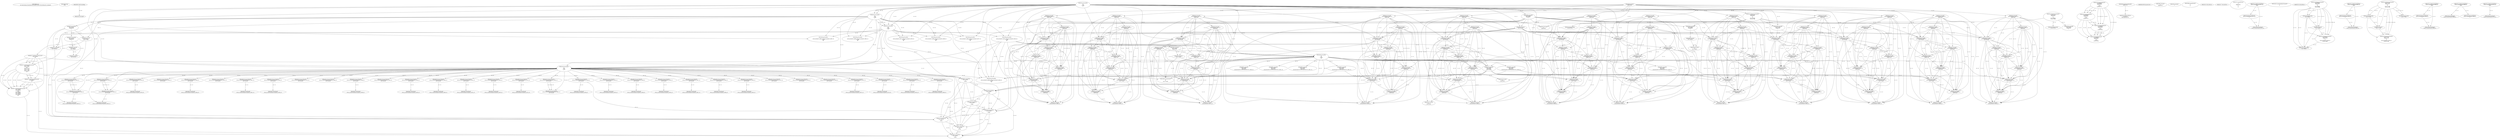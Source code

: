 // Global SCDG with merge call
digraph {
	0 [label="268454688.main
be7ce0b23d6ee4326e909ef32d0ceda66f762a8c37fd239268e45d11e36ee620"]
	1 [label="268454699.Sleep
1000"]
	2 [label="268450908.GetProcessHeap
"]
	3 [label="268465424.VirtualAlloc
0
128
12288
4"]
	4 [label="268465190.RegOpenKeyExW
2147483650
268501000
0
131097
2147417172"]
	5 [label="268465489.wsprintfW
3221762048
268500964
0"]
	3 -> 5 [label="(0-->1)"]
	6 [label="268466183.VirtualAlloc
0
1024
12288
4"]
	3 -> 6 [label="(3-->3)"]
	3 -> 6 [label="(4-->4)"]
	7 [label="268466202.VirtualAlloc
0
3596
12288
4"]
	3 -> 7 [label="(3-->3)"]
	6 -> 7 [label="(3-->3)"]
	3 -> 7 [label="(4-->4)"]
	6 -> 7 [label="(4-->4)"]
	8 [label="268466212.GetWindowsDirectoryW
3221770240
256"]
	7 -> 8 [label="(0-->1)"]
	9 [label="268466270.GetVolumeInformationW
3221770240
3221770752
256
3221771776
3221771784
3221771780
3221771264
256"]
	7 -> 9 [label="(0-->1)"]
	8 -> 9 [label="(1-->1)"]
	8 -> 9 [label="(2-->3)"]
	8 -> 9 [label="(2-->8)"]
	10 [label="268465190.RegOpenKeyExW
2147483650
268501632
0
131097
2147417172"]
	4 -> 10 [label="(1-->1)"]
	4 -> 10 [label="(4-->4)"]
	4 -> 10 [label="(5-->5)"]
	11 [label="268466376.wsprintfW
3221766144
268501204
0"]
	6 -> 11 [label="(0-->1)"]
	12 [label="268466397.lstrcatW
3221766144
3221771788"]
	6 -> 12 [label="(0-->1)"]
	11 -> 12 [label="(1-->1)"]
	13 [label="268466409.GetModuleHandleW
268501752"]
	14 [label="268466416.GetProcAddress
270536744
RtlComputeCrc32"]
	13 -> 14 [label="(0-->1)"]
	15 [label="268466432.lstrlenW
3221766144"]
	6 -> 15 [label="(0-->1)"]
	11 -> 15 [label="(1-->1)"]
	12 -> 15 [label="(1-->1)"]
	16 [label="268466449.RtlComputeCrc32
"]
	17 [label="268466481.VirtualFree
3221770240
0
32768"]
	7 -> 17 [label="(0-->1)"]
	8 -> 17 [label="(1-->1)"]
	9 -> 17 [label="(1-->1)"]
	18 [label="268464882.lstrlenW
3221762048"]
	3 -> 18 [label="(0-->1)"]
	5 -> 18 [label="(1-->1)"]
	19 [label="268464893.lstrlenW
268497860"]
	20 [label="268453932.VirtualAlloc
0
retval_lstrlenW_32824_32_retval_lstrlenW_32816_32
12288
64"]
	3 -> 20 [label="(3-->3)"]
	6 -> 20 [label="(3-->3)"]
	7 -> 20 [label="(3-->3)"]
	21 [label="268453967.lstrcpyW
0
268497976"]
	22 [label="268453974.lstrlenW
0"]
	23 [label="268464425.lstrcatW
retval_lstrlenW_32850_32
268497860"]
	19 -> 23 [label="(1-->2)"]
	24 [label="268464433.lstrcatW
retval_lstrlenW_32850_32
268500944"]
	23 -> 24 [label="(1-->1)"]
	25 [label="268464439.lstrcatW
retval_lstrlenW_32850_32
3221762048"]
	23 -> 25 [label="(1-->1)"]
	24 -> 25 [label="(1-->1)"]
	3 -> 25 [label="(0-->2)"]
	5 -> 25 [label="(1-->2)"]
	18 -> 25 [label="(1-->2)"]
	26 [label="268464447.lstrcatW
retval_lstrlenW_32850_32
268500948"]
	23 -> 26 [label="(1-->1)"]
	24 -> 26 [label="(1-->1)"]
	25 -> 26 [label="(1-->1)"]
	27 [label="268464636.VirtualAlloc
0
66
12288
64"]
	3 -> 27 [label="(3-->3)"]
	6 -> 27 [label="(3-->3)"]
	7 -> 27 [label="(3-->3)"]
	20 -> 27 [label="(3-->3)"]
	20 -> 27 [label="(4-->4)"]
	28 [label="268464662.wsprintfW
3221778432
268500952
unconstrained_ret_RtlComputeCrc32_32801_32"]
	27 -> 28 [label="(0-->1)"]
	29 [label="268464692.lstrcatW
retval_lstrlenW_32850_32
268497764"]
	23 -> 29 [label="(1-->1)"]
	24 -> 29 [label="(1-->1)"]
	25 -> 29 [label="(1-->1)"]
	26 -> 29 [label="(1-->1)"]
	30 [label="268464700.lstrcatW
retval_lstrlenW_32850_32
268500944"]
	23 -> 30 [label="(1-->1)"]
	24 -> 30 [label="(1-->1)"]
	25 -> 30 [label="(1-->1)"]
	26 -> 30 [label="(1-->1)"]
	29 -> 30 [label="(1-->1)"]
	24 -> 30 [label="(2-->2)"]
	31 [label="268464706.lstrcatW
retval_lstrlenW_32850_32
3221778432"]
	23 -> 31 [label="(1-->1)"]
	24 -> 31 [label="(1-->1)"]
	25 -> 31 [label="(1-->1)"]
	26 -> 31 [label="(1-->1)"]
	29 -> 31 [label="(1-->1)"]
	30 -> 31 [label="(1-->1)"]
	27 -> 31 [label="(0-->2)"]
	28 -> 31 [label="(1-->2)"]
	32 [label="268464714.lstrcatW
retval_lstrlenW_32850_32
268500948"]
	23 -> 32 [label="(1-->1)"]
	24 -> 32 [label="(1-->1)"]
	25 -> 32 [label="(1-->1)"]
	26 -> 32 [label="(1-->1)"]
	29 -> 32 [label="(1-->1)"]
	30 -> 32 [label="(1-->1)"]
	31 -> 32 [label="(1-->1)"]
	26 -> 32 [label="(2-->2)"]
	33 [label="268464726.VirtualFree
3221778432
0
32768"]
	27 -> 33 [label="(0-->1)"]
	28 -> 33 [label="(1-->1)"]
	31 -> 33 [label="(2-->1)"]
	17 -> 33 [label="(3-->3)"]
	34 [label="268464767.lstrlenW
retval_lstrlenW_32850_32"]
	23 -> 34 [label="(1-->1)"]
	24 -> 34 [label="(1-->1)"]
	25 -> 34 [label="(1-->1)"]
	26 -> 34 [label="(1-->1)"]
	29 -> 34 [label="(1-->1)"]
	30 -> 34 [label="(1-->1)"]
	31 -> 34 [label="(1-->1)"]
	32 -> 34 [label="(1-->1)"]
	35 [label="268453998.CreateMutexW
0
0
0"]
	36 [label="268454010.GetLastError
"]
	37 [label="268454017.GetLastError
"]
	38 [label="268454043.VirtualFree
3221774336
0
32768"]
	20 -> 38 [label="(0-->1)"]
	17 -> 38 [label="(3-->3)"]
	33 -> 38 [label="(3-->3)"]
	39 [label="268467629.VirtualFree
3221762048
0
32768"]
	3 -> 39 [label="(0-->1)"]
	5 -> 39 [label="(1-->1)"]
	18 -> 39 [label="(1-->1)"]
	25 -> 39 [label="(2-->1)"]
	17 -> 39 [label="(3-->3)"]
	33 -> 39 [label="(3-->3)"]
	38 -> 39 [label="(3-->3)"]
	40 [label="268467737.VirtualFree
3221766144
0
32768"]
	6 -> 40 [label="(0-->1)"]
	11 -> 40 [label="(1-->1)"]
	12 -> 40 [label="(1-->1)"]
	15 -> 40 [label="(1-->1)"]
	17 -> 40 [label="(3-->3)"]
	33 -> 40 [label="(3-->3)"]
	38 -> 40 [label="(3-->3)"]
	39 -> 40 [label="(3-->3)"]
	41 [label="268454737.CreateThread
0
0
268447024
0
0
0"]
	42 [label="268454761.WaitForSingleObject
retval_CreateThread_33373_32
5000"]
	43 [label="268454780.TerminateThread
retval_CreateThread_33373_32
0"]
	42 -> 43 [label="(1-->1)"]
	44 [label="268454790.CloseHandle
retval_CreateThread_33373_32"]
	42 -> 44 [label="(1-->1)"]
	43 -> 44 [label="(1-->1)"]
	45 [label="268454450.CreateToolhelp32Snapshot
2
0"]
	46 [label="268454476.VirtualAlloc
0
556
12288
4"]
	3 -> 46 [label="(3-->3)"]
	6 -> 46 [label="(3-->3)"]
	7 -> 46 [label="(3-->3)"]
	20 -> 46 [label="(3-->3)"]
	27 -> 46 [label="(3-->3)"]
	3 -> 46 [label="(4-->4)"]
	6 -> 46 [label="(4-->4)"]
	7 -> 46 [label="(4-->4)"]
	47 [label="268454533.lstrcmpiW
"]
	2 -> 47 [label="(0-->0)"]
	48 [label="268454602.Process32NextW
retval_CreateToolhelp32Snapshot_33508_32
3221782528"]
	46 -> 48 [label="(0-->2)"]
	49 [label="268454627.VirtualFree
3221782528
0
32768"]
	46 -> 49 [label="(0-->1)"]
	48 -> 49 [label="(2-->1)"]
	17 -> 49 [label="(3-->3)"]
	33 -> 49 [label="(3-->3)"]
	38 -> 49 [label="(3-->3)"]
	39 -> 49 [label="(3-->3)"]
	40 -> 49 [label="(3-->3)"]
	50 [label="268454634.CloseHandle
retval_CreateToolhelp32Snapshot_33508_32"]
	48 -> 50 [label="(1-->1)"]
	51 [label="268465190.RegOpenKeyExW
2147483650
268501000
0
131097
2147417052"]
	4 -> 51 [label="(1-->1)"]
	10 -> 51 [label="(1-->1)"]
	4 -> 51 [label="(2-->2)"]
	4 -> 51 [label="(4-->4)"]
	10 -> 51 [label="(4-->4)"]
	52 [label="268465223.RegQueryValueExW
2147417376
268500984
0
0
3221786624
2147417068"]
	53 [label="268465254.GetLastError
"]
	54 [label="268465263.RegCloseKey
2147417376"]
	52 -> 54 [label="(1-->1)"]
	55 [label="268465489.wsprintfW
3221786624
268500964
0"]
	52 -> 55 [label="(5-->1)"]
	5 -> 55 [label="(2-->2)"]
	56 [label="268466212.GetWindowsDirectoryW
3221794816
256"]
	8 -> 56 [label="(2-->2)"]
	9 -> 56 [label="(3-->2)"]
	9 -> 56 [label="(8-->2)"]
	57 [label="268466270.GetVolumeInformationW
3221794816
3221795328
256
3221796352
3221796360
3221796356
3221795840
256"]
	56 -> 57 [label="(1-->1)"]
	8 -> 57 [label="(2-->3)"]
	9 -> 57 [label="(3-->3)"]
	9 -> 57 [label="(8-->3)"]
	56 -> 57 [label="(2-->3)"]
	8 -> 57 [label="(2-->8)"]
	9 -> 57 [label="(3-->8)"]
	9 -> 57 [label="(8-->8)"]
	56 -> 57 [label="(2-->8)"]
	58 [label="268465190.RegOpenKeyExW
2147483650
268501632
0
131097
2147417052"]
	4 -> 58 [label="(1-->1)"]
	10 -> 58 [label="(1-->1)"]
	51 -> 58 [label="(1-->1)"]
	10 -> 58 [label="(2-->2)"]
	4 -> 58 [label="(4-->4)"]
	10 -> 58 [label="(4-->4)"]
	51 -> 58 [label="(4-->4)"]
	51 -> 58 [label="(5-->5)"]
	59 [label="268466376.wsprintfW
3221790720
268501204
0"]
	11 -> 59 [label="(2-->2)"]
	60 [label="268466397.lstrcatW
3221790720
3221796364"]
	59 -> 60 [label="(1-->1)"]
	61 [label="268453967.lstrcpyW
3221774336
268497976"]
	20 -> 61 [label="(0-->1)"]
	62 [label="268453974.lstrlenW
3221774336"]
	20 -> 62 [label="(0-->1)"]
	61 -> 62 [label="(1-->1)"]
	63 [label="268464425.lstrcatW
retval_lstrlenW_32846_32
268497860"]
	19 -> 63 [label="(1-->2)"]
	64 [label="268464433.lstrcatW
retval_lstrlenW_32846_32
268500944"]
	63 -> 64 [label="(1-->1)"]
	65 [label="268464439.lstrcatW
retval_lstrlenW_32846_32
3221762048"]
	63 -> 65 [label="(1-->1)"]
	64 -> 65 [label="(1-->1)"]
	3 -> 65 [label="(0-->2)"]
	5 -> 65 [label="(1-->2)"]
	18 -> 65 [label="(1-->2)"]
	66 [label="268464447.lstrcatW
retval_lstrlenW_32846_32
268500948"]
	63 -> 66 [label="(1-->1)"]
	64 -> 66 [label="(1-->1)"]
	65 -> 66 [label="(1-->1)"]
	67 [label="268464679.wsprintfW
3221778432
268500964
3221774336"]
	27 -> 67 [label="(0-->1)"]
	5 -> 67 [label="(2-->2)"]
	20 -> 67 [label="(0-->3)"]
	61 -> 67 [label="(1-->3)"]
	62 -> 67 [label="(1-->3)"]
	68 [label="268464692.lstrcatW
retval_lstrlenW_32846_32
268497764"]
	63 -> 68 [label="(1-->1)"]
	64 -> 68 [label="(1-->1)"]
	65 -> 68 [label="(1-->1)"]
	66 -> 68 [label="(1-->1)"]
	69 [label="268464700.lstrcatW
retval_lstrlenW_32846_32
268500944"]
	63 -> 69 [label="(1-->1)"]
	64 -> 69 [label="(1-->1)"]
	65 -> 69 [label="(1-->1)"]
	66 -> 69 [label="(1-->1)"]
	68 -> 69 [label="(1-->1)"]
	64 -> 69 [label="(2-->2)"]
	70 [label="268464706.lstrcatW
retval_lstrlenW_32846_32
3221778432"]
	63 -> 70 [label="(1-->1)"]
	64 -> 70 [label="(1-->1)"]
	65 -> 70 [label="(1-->1)"]
	66 -> 70 [label="(1-->1)"]
	68 -> 70 [label="(1-->1)"]
	69 -> 70 [label="(1-->1)"]
	27 -> 70 [label="(0-->2)"]
	67 -> 70 [label="(1-->2)"]
	71 [label="268464714.lstrcatW
retval_lstrlenW_32846_32
268500948"]
	63 -> 71 [label="(1-->1)"]
	64 -> 71 [label="(1-->1)"]
	65 -> 71 [label="(1-->1)"]
	66 -> 71 [label="(1-->1)"]
	68 -> 71 [label="(1-->1)"]
	69 -> 71 [label="(1-->1)"]
	70 -> 71 [label="(1-->1)"]
	66 -> 71 [label="(2-->2)"]
	72 [label="268464767.lstrlenW
retval_lstrlenW_32846_32"]
	63 -> 72 [label="(1-->1)"]
	64 -> 72 [label="(1-->1)"]
	65 -> 72 [label="(1-->1)"]
	66 -> 72 [label="(1-->1)"]
	68 -> 72 [label="(1-->1)"]
	69 -> 72 [label="(1-->1)"]
	70 -> 72 [label="(1-->1)"]
	71 -> 72 [label="(1-->1)"]
	73 [label="268453998.CreateMutexW
0
0
3221774336"]
	20 -> 73 [label="(0-->3)"]
	61 -> 73 [label="(1-->3)"]
	62 -> 73 [label="(1-->3)"]
	67 -> 73 [label="(3-->3)"]
	74 [label="268454602.Process32NextW
retval_CreateToolhelp32Snapshot_32975_32
3221782528"]
	46 -> 74 [label="(0-->2)"]
	75 [label="268454634.CloseHandle
retval_CreateToolhelp32Snapshot_32975_32"]
	74 -> 75 [label="(1-->1)"]
	76 [label="268465223.RegQueryValueExW
3221796364
268501592
0
0
3221796364
2147417068"]
	77 [label="268465239.RegCloseKey
3221796364"]
	76 -> 77 [label="(1-->1)"]
	76 -> 77 [label="(5-->1)"]
	78 [label="268466320.lstrlenW
3221796364"]
	76 -> 78 [label="(1-->1)"]
	76 -> 78 [label="(5-->1)"]
	77 -> 78 [label="(1-->1)"]
	79 [label="268465223.RegQueryValueExW
3221796364
268501728
0
0
retval_lstrlenW_42309_32
2147417068"]
	76 -> 79 [label="(1-->1)"]
	76 -> 79 [label="(5-->1)"]
	77 -> 79 [label="(1-->1)"]
	78 -> 79 [label="(1-->1)"]
	76 -> 79 [label="(6-->6)"]
	80 [label="268465263.RegCloseKey
3221796364"]
	76 -> 80 [label="(1-->1)"]
	76 -> 80 [label="(5-->1)"]
	77 -> 80 [label="(1-->1)"]
	78 -> 80 [label="(1-->1)"]
	79 -> 80 [label="(1-->1)"]
	81 [label="268466432.lstrlenW
3221790720"]
	59 -> 81 [label="(1-->1)"]
	60 -> 81 [label="(1-->1)"]
	82 [label="268466481.VirtualFree
3221794816
0
32768"]
	56 -> 82 [label="(1-->1)"]
	57 -> 82 [label="(1-->1)"]
	17 -> 82 [label="(3-->3)"]
	33 -> 82 [label="(3-->3)"]
	38 -> 82 [label="(3-->3)"]
	39 -> 82 [label="(3-->3)"]
	40 -> 82 [label="(3-->3)"]
	49 -> 82 [label="(3-->3)"]
	83 [label="268464882.lstrlenW
3221786624"]
	55 -> 83 [label="(1-->1)"]
	84 [label="268452641.VirtualAlloc
0
retval_lstrlenW_45689_32_retval_lstrlenW_45463_32
12288
64"]
	3 -> 84 [label="(3-->3)"]
	6 -> 84 [label="(3-->3)"]
	7 -> 84 [label="(3-->3)"]
	20 -> 84 [label="(3-->3)"]
	27 -> 84 [label="(3-->3)"]
	46 -> 84 [label="(3-->3)"]
	20 -> 84 [label="(4-->4)"]
	27 -> 84 [label="(4-->4)"]
	85 [label="268464425.lstrcatW
0
268497860"]
	19 -> 85 [label="(1-->2)"]
	63 -> 85 [label="(2-->2)"]
	86 [label="268464433.lstrcatW
0
268500944"]
	64 -> 86 [label="(2-->2)"]
	69 -> 86 [label="(2-->2)"]
	87 [label="268464439.lstrcatW
0
3221786624"]
	55 -> 87 [label="(1-->2)"]
	83 -> 87 [label="(1-->2)"]
	88 [label="268464447.lstrcatW
0
268500948"]
	66 -> 88 [label="(2-->2)"]
	71 -> 88 [label="(2-->2)"]
	89 [label="268465223.RegQueryValueExW
2147417376
268500984
0
0
3221762048
2147417188"]
	3 -> 89 [label="(0-->5)"]
	90 [label="268453932.VirtualAlloc
0
retval_lstrlenW_32860_32_retval_lstrlenW_32867_32
12288
64"]
	3 -> 90 [label="(3-->3)"]
	6 -> 90 [label="(3-->3)"]
	7 -> 90 [label="(3-->3)"]
	91 [label="268464425.lstrcatW
retval_lstrlenW_32909_32
268497860"]
	19 -> 91 [label="(1-->2)"]
	92 [label="268464433.lstrcatW
retval_lstrlenW_32909_32
268500944"]
	91 -> 92 [label="(1-->1)"]
	93 [label="268464439.lstrcatW
retval_lstrlenW_32909_32
3221762048"]
	91 -> 93 [label="(1-->1)"]
	92 -> 93 [label="(1-->1)"]
	3 -> 93 [label="(0-->2)"]
	5 -> 93 [label="(1-->2)"]
	18 -> 93 [label="(1-->2)"]
	89 -> 93 [label="(5-->2)"]
	94 [label="268464447.lstrcatW
retval_lstrlenW_32909_32
268500948"]
	91 -> 94 [label="(1-->1)"]
	92 -> 94 [label="(1-->1)"]
	93 -> 94 [label="(1-->1)"]
	95 [label="268464692.lstrcatW
retval_lstrlenW_32909_32
268497764"]
	91 -> 95 [label="(1-->1)"]
	92 -> 95 [label="(1-->1)"]
	93 -> 95 [label="(1-->1)"]
	94 -> 95 [label="(1-->1)"]
	96 [label="268464700.lstrcatW
retval_lstrlenW_32909_32
268500944"]
	91 -> 96 [label="(1-->1)"]
	92 -> 96 [label="(1-->1)"]
	93 -> 96 [label="(1-->1)"]
	94 -> 96 [label="(1-->1)"]
	95 -> 96 [label="(1-->1)"]
	92 -> 96 [label="(2-->2)"]
	97 [label="268464706.lstrcatW
retval_lstrlenW_32909_32
3221778432"]
	91 -> 97 [label="(1-->1)"]
	92 -> 97 [label="(1-->1)"]
	93 -> 97 [label="(1-->1)"]
	94 -> 97 [label="(1-->1)"]
	95 -> 97 [label="(1-->1)"]
	96 -> 97 [label="(1-->1)"]
	27 -> 97 [label="(0-->2)"]
	67 -> 97 [label="(1-->2)"]
	98 [label="268464714.lstrcatW
retval_lstrlenW_32909_32
268500948"]
	91 -> 98 [label="(1-->1)"]
	92 -> 98 [label="(1-->1)"]
	93 -> 98 [label="(1-->1)"]
	94 -> 98 [label="(1-->1)"]
	95 -> 98 [label="(1-->1)"]
	96 -> 98 [label="(1-->1)"]
	97 -> 98 [label="(1-->1)"]
	94 -> 98 [label="(2-->2)"]
	99 [label="268464767.lstrlenW
retval_lstrlenW_32909_32"]
	91 -> 99 [label="(1-->1)"]
	92 -> 99 [label="(1-->1)"]
	93 -> 99 [label="(1-->1)"]
	94 -> 99 [label="(1-->1)"]
	95 -> 99 [label="(1-->1)"]
	96 -> 99 [label="(1-->1)"]
	97 -> 99 [label="(1-->1)"]
	98 -> 99 [label="(1-->1)"]
	100 [label="268454761.WaitForSingleObject
retval_CreateThread_33635_32
5000"]
	101 [label="268454780.TerminateThread
retval_CreateThread_33635_32
0"]
	100 -> 101 [label="(1-->1)"]
	102 [label="268454790.CloseHandle
retval_CreateThread_33635_32"]
	100 -> 102 [label="(1-->1)"]
	101 -> 102 [label="(1-->1)"]
	103 [label="268454501.Process32FirstW
retval_CreateToolhelp32Snapshot_33850_32
3221782528"]
	46 -> 103 [label="(0-->2)"]
	104 [label="268454602.Process32NextW
retval_CreateToolhelp32Snapshot_33850_32
3221782528"]
	103 -> 104 [label="(1-->1)"]
	46 -> 104 [label="(0-->2)"]
	103 -> 104 [label="(2-->2)"]
	105 [label="268454634.CloseHandle
retval_CreateToolhelp32Snapshot_33850_32"]
	103 -> 105 [label="(1-->1)"]
	104 -> 105 [label="(1-->1)"]
	106 [label="268465223.RegQueryValueExW
3221771788
268501592
0
0
3221771788
2147417188"]
	107 [label="268465239.RegCloseKey
3221771788"]
	106 -> 107 [label="(1-->1)"]
	106 -> 107 [label="(5-->1)"]
	108 [label="268466320.lstrlenW
3221771788"]
	106 -> 108 [label="(1-->1)"]
	106 -> 108 [label="(5-->1)"]
	107 -> 108 [label="(1-->1)"]
	109 [label="268465223.RegQueryValueExW
3221771788
268501728
0
0
retval_lstrlenW_32789_32
2147417188"]
	106 -> 109 [label="(1-->1)"]
	106 -> 109 [label="(5-->1)"]
	107 -> 109 [label="(1-->1)"]
	108 -> 109 [label="(1-->1)"]
	106 -> 109 [label="(6-->6)"]
	110 [label="268453932.VirtualAlloc
0
retval_lstrlenW_32886_32_retval_lstrlenW_32891_32
12288
64"]
	3 -> 110 [label="(3-->3)"]
	6 -> 110 [label="(3-->3)"]
	7 -> 110 [label="(3-->3)"]
	111 [label="268464425.lstrcatW
retval_lstrlenW_32955_32
268497860"]
	19 -> 111 [label="(1-->2)"]
	112 [label="268464433.lstrcatW
retval_lstrlenW_32955_32
268500944"]
	111 -> 112 [label="(1-->1)"]
	113 [label="268464439.lstrcatW
retval_lstrlenW_32955_32
3221762048"]
	111 -> 113 [label="(1-->1)"]
	112 -> 113 [label="(1-->1)"]
	3 -> 113 [label="(0-->2)"]
	5 -> 113 [label="(1-->2)"]
	18 -> 113 [label="(1-->2)"]
	114 [label="268464447.lstrcatW
retval_lstrlenW_32955_32
268500948"]
	111 -> 114 [label="(1-->1)"]
	112 -> 114 [label="(1-->1)"]
	113 -> 114 [label="(1-->1)"]
	115 [label="268464692.lstrcatW
retval_lstrlenW_32955_32
268497764"]
	111 -> 115 [label="(1-->1)"]
	112 -> 115 [label="(1-->1)"]
	113 -> 115 [label="(1-->1)"]
	114 -> 115 [label="(1-->1)"]
	116 [label="268464700.lstrcatW
retval_lstrlenW_32955_32
268500944"]
	111 -> 116 [label="(1-->1)"]
	112 -> 116 [label="(1-->1)"]
	113 -> 116 [label="(1-->1)"]
	114 -> 116 [label="(1-->1)"]
	115 -> 116 [label="(1-->1)"]
	112 -> 116 [label="(2-->2)"]
	117 [label="268464706.lstrcatW
retval_lstrlenW_32955_32
3221778432"]
	111 -> 117 [label="(1-->1)"]
	112 -> 117 [label="(1-->1)"]
	113 -> 117 [label="(1-->1)"]
	114 -> 117 [label="(1-->1)"]
	115 -> 117 [label="(1-->1)"]
	116 -> 117 [label="(1-->1)"]
	27 -> 117 [label="(0-->2)"]
	67 -> 117 [label="(1-->2)"]
	118 [label="268464714.lstrcatW
retval_lstrlenW_32955_32
268500948"]
	111 -> 118 [label="(1-->1)"]
	112 -> 118 [label="(1-->1)"]
	113 -> 118 [label="(1-->1)"]
	114 -> 118 [label="(1-->1)"]
	115 -> 118 [label="(1-->1)"]
	116 -> 118 [label="(1-->1)"]
	117 -> 118 [label="(1-->1)"]
	114 -> 118 [label="(2-->2)"]
	119 [label="268464767.lstrlenW
retval_lstrlenW_32955_32"]
	111 -> 119 [label="(1-->1)"]
	112 -> 119 [label="(1-->1)"]
	113 -> 119 [label="(1-->1)"]
	114 -> 119 [label="(1-->1)"]
	115 -> 119 [label="(1-->1)"]
	116 -> 119 [label="(1-->1)"]
	117 -> 119 [label="(1-->1)"]
	118 -> 119 [label="(1-->1)"]
	120 [label="268454501.Process32FirstW
retval_CreateToolhelp32Snapshot_33903_32
3221782528"]
	46 -> 120 [label="(0-->2)"]
	121 [label="268454602.Process32NextW
retval_CreateToolhelp32Snapshot_33903_32
3221782528"]
	120 -> 121 [label="(1-->1)"]
	46 -> 121 [label="(0-->2)"]
	120 -> 121 [label="(2-->2)"]
	122 [label="268454634.CloseHandle
retval_CreateToolhelp32Snapshot_33903_32"]
	120 -> 122 [label="(1-->1)"]
	121 -> 122 [label="(1-->1)"]
	123 [label="268464425.lstrcatW
retval_lstrlenW_32912_32
268497860"]
	19 -> 123 [label="(1-->2)"]
	124 [label="268464433.lstrcatW
retval_lstrlenW_32912_32
268500944"]
	123 -> 124 [label="(1-->1)"]
	125 [label="268464439.lstrcatW
retval_lstrlenW_32912_32
3221762048"]
	123 -> 125 [label="(1-->1)"]
	124 -> 125 [label="(1-->1)"]
	3 -> 125 [label="(0-->2)"]
	5 -> 125 [label="(1-->2)"]
	18 -> 125 [label="(1-->2)"]
	89 -> 125 [label="(5-->2)"]
	126 [label="268464447.lstrcatW
retval_lstrlenW_32912_32
268500948"]
	123 -> 126 [label="(1-->1)"]
	124 -> 126 [label="(1-->1)"]
	125 -> 126 [label="(1-->1)"]
	127 [label="268464662.wsprintfW
3221778432
268500952
unconstrained_ret_RtlComputeCrc32_32825_32"]
	27 -> 127 [label="(0-->1)"]
	128 [label="268464692.lstrcatW
retval_lstrlenW_32912_32
268497764"]
	123 -> 128 [label="(1-->1)"]
	124 -> 128 [label="(1-->1)"]
	125 -> 128 [label="(1-->1)"]
	126 -> 128 [label="(1-->1)"]
	129 [label="268464700.lstrcatW
retval_lstrlenW_32912_32
268500944"]
	123 -> 129 [label="(1-->1)"]
	124 -> 129 [label="(1-->1)"]
	125 -> 129 [label="(1-->1)"]
	126 -> 129 [label="(1-->1)"]
	128 -> 129 [label="(1-->1)"]
	124 -> 129 [label="(2-->2)"]
	130 [label="268464706.lstrcatW
retval_lstrlenW_32912_32
3221778432"]
	123 -> 130 [label="(1-->1)"]
	124 -> 130 [label="(1-->1)"]
	125 -> 130 [label="(1-->1)"]
	126 -> 130 [label="(1-->1)"]
	128 -> 130 [label="(1-->1)"]
	129 -> 130 [label="(1-->1)"]
	27 -> 130 [label="(0-->2)"]
	127 -> 130 [label="(1-->2)"]
	131 [label="268464714.lstrcatW
retval_lstrlenW_32912_32
268500948"]
	123 -> 131 [label="(1-->1)"]
	124 -> 131 [label="(1-->1)"]
	125 -> 131 [label="(1-->1)"]
	126 -> 131 [label="(1-->1)"]
	128 -> 131 [label="(1-->1)"]
	129 -> 131 [label="(1-->1)"]
	130 -> 131 [label="(1-->1)"]
	126 -> 131 [label="(2-->2)"]
	132 [label="268464767.lstrlenW
retval_lstrlenW_32912_32"]
	123 -> 132 [label="(1-->1)"]
	124 -> 132 [label="(1-->1)"]
	125 -> 132 [label="(1-->1)"]
	126 -> 132 [label="(1-->1)"]
	128 -> 132 [label="(1-->1)"]
	129 -> 132 [label="(1-->1)"]
	130 -> 132 [label="(1-->1)"]
	131 -> 132 [label="(1-->1)"]
	133 [label="268454761.WaitForSingleObject
retval_CreateThread_33658_32
5000"]
	134 [label="268454780.TerminateThread
retval_CreateThread_33658_32
0"]
	133 -> 134 [label="(1-->1)"]
	135 [label="268454790.CloseHandle
retval_CreateThread_33658_32"]
	133 -> 135 [label="(1-->1)"]
	134 -> 135 [label="(1-->1)"]
	136 [label="268454501.Process32FirstW
retval_CreateToolhelp32Snapshot_33881_32
3221782528"]
	46 -> 136 [label="(0-->2)"]
	137 [label="268454602.Process32NextW
retval_CreateToolhelp32Snapshot_33881_32
3221782528"]
	136 -> 137 [label="(1-->1)"]
	46 -> 137 [label="(0-->2)"]
	136 -> 137 [label="(2-->2)"]
	138 [label="268465239.RegCloseKey
2147417376"]
	89 -> 138 [label="(1-->1)"]
	139 [label="268465489.wsprintfW
3221762048
268501104
0"]
	3 -> 139 [label="(0-->1)"]
	89 -> 139 [label="(5-->1)"]
	140 [label="268465489.wsprintfW
3221786624
268501104
0"]
	52 -> 140 [label="(5-->1)"]
	141 [label="268454501.Process32FirstW
retval_CreateToolhelp32Snapshot_32975_32
3221782528"]
	46 -> 141 [label="(0-->2)"]
	142 [label="268454761.WaitForSingleObject
retval_CreateThread_32968_32
5000"]
	143 [label="268454790.CloseHandle
retval_CreateThread_32968_32"]
	142 -> 143 [label="(1-->1)"]
	144 [label="268454602.Process32NextW
retval_CreateToolhelp32Snapshot_33003_32
3221782528"]
	46 -> 144 [label="(0-->2)"]
	145 [label="268454634.CloseHandle
retval_CreateToolhelp32Snapshot_33003_32"]
	144 -> 145 [label="(1-->1)"]
	146 [label="268454780.TerminateThread
retval_CreateThread_32968_32
0"]
	142 -> 146 [label="(1-->1)"]
	147 [label="268454602.Process32NextW
retval_CreateToolhelp32Snapshot_33009_32
3221782528"]
	46 -> 147 [label="(0-->2)"]
	148 [label="268454634.CloseHandle
retval_CreateToolhelp32Snapshot_33009_32"]
	147 -> 148 [label="(1-->1)"]
	149 [label="268454501.Process32FirstW
retval_CreateToolhelp32Snapshot_33003_32
3221782528"]
	46 -> 149 [label="(0-->2)"]
	150 [label="268454501.Process32FirstW
retval_CreateToolhelp32Snapshot_33009_32
3221782528"]
	46 -> 150 [label="(0-->2)"]
	151 [label="268465263.RegCloseKey
3221771788"]
	106 -> 151 [label="(1-->1)"]
	106 -> 151 [label="(5-->1)"]
	152 [label="268453932.VirtualAlloc
0
retval_lstrlenW_32874_32_retval_lstrlenW_32878_32
12288
64"]
	3 -> 152 [label="(3-->3)"]
	6 -> 152 [label="(3-->3)"]
	7 -> 152 [label="(3-->3)"]
	153 [label="268464425.lstrcatW
retval_lstrlenW_32933_32
268497860"]
	19 -> 153 [label="(1-->2)"]
	154 [label="268464433.lstrcatW
retval_lstrlenW_32933_32
268500944"]
	153 -> 154 [label="(1-->1)"]
	155 [label="268464439.lstrcatW
retval_lstrlenW_32933_32
3221762048"]
	153 -> 155 [label="(1-->1)"]
	154 -> 155 [label="(1-->1)"]
	3 -> 155 [label="(0-->2)"]
	18 -> 155 [label="(1-->2)"]
	89 -> 155 [label="(5-->2)"]
	139 -> 155 [label="(1-->2)"]
	156 [label="268464447.lstrcatW
retval_lstrlenW_32933_32
268500948"]
	153 -> 156 [label="(1-->1)"]
	154 -> 156 [label="(1-->1)"]
	155 -> 156 [label="(1-->1)"]
	157 [label="268464692.lstrcatW
retval_lstrlenW_32933_32
268497764"]
	153 -> 157 [label="(1-->1)"]
	154 -> 157 [label="(1-->1)"]
	155 -> 157 [label="(1-->1)"]
	156 -> 157 [label="(1-->1)"]
	158 [label="268464700.lstrcatW
retval_lstrlenW_32933_32
268500944"]
	153 -> 158 [label="(1-->1)"]
	154 -> 158 [label="(1-->1)"]
	155 -> 158 [label="(1-->1)"]
	156 -> 158 [label="(1-->1)"]
	157 -> 158 [label="(1-->1)"]
	154 -> 158 [label="(2-->2)"]
	159 [label="268464706.lstrcatW
retval_lstrlenW_32933_32
3221778432"]
	153 -> 159 [label="(1-->1)"]
	154 -> 159 [label="(1-->1)"]
	155 -> 159 [label="(1-->1)"]
	156 -> 159 [label="(1-->1)"]
	157 -> 159 [label="(1-->1)"]
	158 -> 159 [label="(1-->1)"]
	27 -> 159 [label="(0-->2)"]
	67 -> 159 [label="(1-->2)"]
	160 [label="268464714.lstrcatW
retval_lstrlenW_32933_32
268500948"]
	153 -> 160 [label="(1-->1)"]
	154 -> 160 [label="(1-->1)"]
	155 -> 160 [label="(1-->1)"]
	156 -> 160 [label="(1-->1)"]
	157 -> 160 [label="(1-->1)"]
	158 -> 160 [label="(1-->1)"]
	159 -> 160 [label="(1-->1)"]
	156 -> 160 [label="(2-->2)"]
	161 [label="268464767.lstrlenW
retval_lstrlenW_32933_32"]
	153 -> 161 [label="(1-->1)"]
	154 -> 161 [label="(1-->1)"]
	155 -> 161 [label="(1-->1)"]
	156 -> 161 [label="(1-->1)"]
	157 -> 161 [label="(1-->1)"]
	158 -> 161 [label="(1-->1)"]
	159 -> 161 [label="(1-->1)"]
	160 -> 161 [label="(1-->1)"]
	162 [label="268454602.Process32NextW
retval_CreateToolhelp32Snapshot_33842_32
3221782528"]
	46 -> 162 [label="(0-->2)"]
	163 [label="268454634.CloseHandle
retval_CreateToolhelp32Snapshot_33842_32"]
	162 -> 163 [label="(1-->1)"]
	164 [label="268464662.wsprintfW
3221778432
268500952
unconstrained_ret_RtlComputeCrc32_32843_32"]
	27 -> 164 [label="(0-->1)"]
	165 [label="268454602.Process32NextW
retval_CreateToolhelp32Snapshot_33857_32
3221782528"]
	46 -> 165 [label="(0-->2)"]
	166 [label="268454634.CloseHandle
retval_CreateToolhelp32Snapshot_33857_32"]
	165 -> 166 [label="(1-->1)"]
	167 [label="268464425.lstrcatW
retval_lstrlenW_32947_32
268497860"]
	19 -> 167 [label="(1-->2)"]
	168 [label="268464433.lstrcatW
retval_lstrlenW_32947_32
268500944"]
	167 -> 168 [label="(1-->1)"]
	169 [label="268464439.lstrcatW
retval_lstrlenW_32947_32
3221762048"]
	167 -> 169 [label="(1-->1)"]
	168 -> 169 [label="(1-->1)"]
	3 -> 169 [label="(0-->2)"]
	18 -> 169 [label="(1-->2)"]
	89 -> 169 [label="(5-->2)"]
	139 -> 169 [label="(1-->2)"]
	170 [label="268464447.lstrcatW
retval_lstrlenW_32947_32
268500948"]
	167 -> 170 [label="(1-->1)"]
	168 -> 170 [label="(1-->1)"]
	169 -> 170 [label="(1-->1)"]
	171 [label="268464692.lstrcatW
retval_lstrlenW_32947_32
268497764"]
	167 -> 171 [label="(1-->1)"]
	168 -> 171 [label="(1-->1)"]
	169 -> 171 [label="(1-->1)"]
	170 -> 171 [label="(1-->1)"]
	172 [label="268464700.lstrcatW
retval_lstrlenW_32947_32
268500944"]
	167 -> 172 [label="(1-->1)"]
	168 -> 172 [label="(1-->1)"]
	169 -> 172 [label="(1-->1)"]
	170 -> 172 [label="(1-->1)"]
	171 -> 172 [label="(1-->1)"]
	168 -> 172 [label="(2-->2)"]
	173 [label="268464706.lstrcatW
retval_lstrlenW_32947_32
3221778432"]
	167 -> 173 [label="(1-->1)"]
	168 -> 173 [label="(1-->1)"]
	169 -> 173 [label="(1-->1)"]
	170 -> 173 [label="(1-->1)"]
	171 -> 173 [label="(1-->1)"]
	172 -> 173 [label="(1-->1)"]
	27 -> 173 [label="(0-->2)"]
	67 -> 173 [label="(1-->2)"]
	174 [label="268464714.lstrcatW
retval_lstrlenW_32947_32
268500948"]
	167 -> 174 [label="(1-->1)"]
	168 -> 174 [label="(1-->1)"]
	169 -> 174 [label="(1-->1)"]
	170 -> 174 [label="(1-->1)"]
	171 -> 174 [label="(1-->1)"]
	172 -> 174 [label="(1-->1)"]
	173 -> 174 [label="(1-->1)"]
	170 -> 174 [label="(2-->2)"]
	175 [label="268464767.lstrlenW
retval_lstrlenW_32947_32"]
	167 -> 175 [label="(1-->1)"]
	168 -> 175 [label="(1-->1)"]
	169 -> 175 [label="(1-->1)"]
	170 -> 175 [label="(1-->1)"]
	171 -> 175 [label="(1-->1)"]
	172 -> 175 [label="(1-->1)"]
	173 -> 175 [label="(1-->1)"]
	174 -> 175 [label="(1-->1)"]
	176 [label="268454602.Process32NextW
retval_CreateToolhelp32Snapshot_33894_32
3221782528"]
	46 -> 176 [label="(0-->2)"]
	177 [label="268454634.CloseHandle
retval_CreateToolhelp32Snapshot_33894_32"]
	176 -> 177 [label="(1-->1)"]
	178 [label="268454501.Process32FirstW
retval_CreateToolhelp32Snapshot_33842_32
3221782528"]
	46 -> 178 [label="(0-->2)"]
	179 [label="268453932.VirtualAlloc
0
retval_lstrlenW_32889_32_retval_lstrlenW_32883_32
12288
64"]
	3 -> 179 [label="(3-->3)"]
	6 -> 179 [label="(3-->3)"]
	7 -> 179 [label="(3-->3)"]
	180 [label="268464425.lstrcatW
retval_lstrlenW_32964_32
268497860"]
	19 -> 180 [label="(1-->2)"]
	181 [label="268464433.lstrcatW
retval_lstrlenW_32964_32
268500944"]
	180 -> 181 [label="(1-->1)"]
	182 [label="268464439.lstrcatW
retval_lstrlenW_32964_32
3221762048"]
	180 -> 182 [label="(1-->1)"]
	181 -> 182 [label="(1-->1)"]
	3 -> 182 [label="(0-->2)"]
	5 -> 182 [label="(1-->2)"]
	18 -> 182 [label="(1-->2)"]
	183 [label="268464447.lstrcatW
retval_lstrlenW_32964_32
268500948"]
	180 -> 183 [label="(1-->1)"]
	181 -> 183 [label="(1-->1)"]
	182 -> 183 [label="(1-->1)"]
	184 [label="268464692.lstrcatW
retval_lstrlenW_32964_32
268497764"]
	180 -> 184 [label="(1-->1)"]
	181 -> 184 [label="(1-->1)"]
	182 -> 184 [label="(1-->1)"]
	183 -> 184 [label="(1-->1)"]
	185 [label="268464700.lstrcatW
retval_lstrlenW_32964_32
268500944"]
	180 -> 185 [label="(1-->1)"]
	181 -> 185 [label="(1-->1)"]
	182 -> 185 [label="(1-->1)"]
	183 -> 185 [label="(1-->1)"]
	184 -> 185 [label="(1-->1)"]
	181 -> 185 [label="(2-->2)"]
	186 [label="268464706.lstrcatW
retval_lstrlenW_32964_32
3221778432"]
	180 -> 186 [label="(1-->1)"]
	181 -> 186 [label="(1-->1)"]
	182 -> 186 [label="(1-->1)"]
	183 -> 186 [label="(1-->1)"]
	184 -> 186 [label="(1-->1)"]
	185 -> 186 [label="(1-->1)"]
	27 -> 186 [label="(0-->2)"]
	67 -> 186 [label="(1-->2)"]
	187 [label="268464714.lstrcatW
retval_lstrlenW_32964_32
268500948"]
	180 -> 187 [label="(1-->1)"]
	181 -> 187 [label="(1-->1)"]
	182 -> 187 [label="(1-->1)"]
	183 -> 187 [label="(1-->1)"]
	184 -> 187 [label="(1-->1)"]
	185 -> 187 [label="(1-->1)"]
	186 -> 187 [label="(1-->1)"]
	183 -> 187 [label="(2-->2)"]
	188 [label="268464767.lstrlenW
retval_lstrlenW_32964_32"]
	180 -> 188 [label="(1-->1)"]
	181 -> 188 [label="(1-->1)"]
	182 -> 188 [label="(1-->1)"]
	183 -> 188 [label="(1-->1)"]
	184 -> 188 [label="(1-->1)"]
	185 -> 188 [label="(1-->1)"]
	186 -> 188 [label="(1-->1)"]
	187 -> 188 [label="(1-->1)"]
	189 [label="268454602.Process32NextW
retval_CreateToolhelp32Snapshot_33942_32
3221782528"]
	46 -> 189 [label="(0-->2)"]
	190 [label="268454634.CloseHandle
retval_CreateToolhelp32Snapshot_33942_32"]
	189 -> 190 [label="(1-->1)"]
	191 [label="268453932.VirtualAlloc
0
retval_lstrlenW_32884_32_retval_lstrlenW_32877_32
12288
64"]
	3 -> 191 [label="(3-->3)"]
	6 -> 191 [label="(3-->3)"]
	7 -> 191 [label="(3-->3)"]
	192 [label="268464425.lstrcatW
retval_lstrlenW_32954_32
268497860"]
	19 -> 192 [label="(1-->2)"]
	193 [label="268464433.lstrcatW
retval_lstrlenW_32954_32
268500944"]
	192 -> 193 [label="(1-->1)"]
	194 [label="268464439.lstrcatW
retval_lstrlenW_32954_32
3221762048"]
	192 -> 194 [label="(1-->1)"]
	193 -> 194 [label="(1-->1)"]
	3 -> 194 [label="(0-->2)"]
	5 -> 194 [label="(1-->2)"]
	18 -> 194 [label="(1-->2)"]
	89 -> 194 [label="(5-->2)"]
	195 [label="268464447.lstrcatW
retval_lstrlenW_32954_32
268500948"]
	192 -> 195 [label="(1-->1)"]
	193 -> 195 [label="(1-->1)"]
	194 -> 195 [label="(1-->1)"]
	196 [label="268464662.wsprintfW
3221778432
268500952
unconstrained_ret_RtlComputeCrc32_32840_32"]
	27 -> 196 [label="(0-->1)"]
	197 [label="268464692.lstrcatW
retval_lstrlenW_32954_32
268497764"]
	192 -> 197 [label="(1-->1)"]
	193 -> 197 [label="(1-->1)"]
	194 -> 197 [label="(1-->1)"]
	195 -> 197 [label="(1-->1)"]
	198 [label="268464700.lstrcatW
retval_lstrlenW_32954_32
268500944"]
	192 -> 198 [label="(1-->1)"]
	193 -> 198 [label="(1-->1)"]
	194 -> 198 [label="(1-->1)"]
	195 -> 198 [label="(1-->1)"]
	197 -> 198 [label="(1-->1)"]
	193 -> 198 [label="(2-->2)"]
	199 [label="268464706.lstrcatW
retval_lstrlenW_32954_32
3221778432"]
	192 -> 199 [label="(1-->1)"]
	193 -> 199 [label="(1-->1)"]
	194 -> 199 [label="(1-->1)"]
	195 -> 199 [label="(1-->1)"]
	197 -> 199 [label="(1-->1)"]
	198 -> 199 [label="(1-->1)"]
	27 -> 199 [label="(0-->2)"]
	196 -> 199 [label="(1-->2)"]
	200 [label="268464714.lstrcatW
retval_lstrlenW_32954_32
268500948"]
	192 -> 200 [label="(1-->1)"]
	193 -> 200 [label="(1-->1)"]
	194 -> 200 [label="(1-->1)"]
	195 -> 200 [label="(1-->1)"]
	197 -> 200 [label="(1-->1)"]
	198 -> 200 [label="(1-->1)"]
	199 -> 200 [label="(1-->1)"]
	195 -> 200 [label="(2-->2)"]
	201 [label="268464767.lstrlenW
retval_lstrlenW_32954_32"]
	192 -> 201 [label="(1-->1)"]
	193 -> 201 [label="(1-->1)"]
	194 -> 201 [label="(1-->1)"]
	195 -> 201 [label="(1-->1)"]
	197 -> 201 [label="(1-->1)"]
	198 -> 201 [label="(1-->1)"]
	199 -> 201 [label="(1-->1)"]
	200 -> 201 [label="(1-->1)"]
	202 [label="268454602.Process32NextW
retval_CreateToolhelp32Snapshot_33937_32
3221782528"]
	46 -> 202 [label="(0-->2)"]
	203 [label="268454634.CloseHandle
retval_CreateToolhelp32Snapshot_33937_32"]
	202 -> 203 [label="(1-->1)"]
	204 [label="268454501.Process32FirstW
retval_CreateToolhelp32Snapshot_33857_32
3221782528"]
	46 -> 204 [label="(0-->2)"]
	205 [label="268454602.Process32NextW
retval_CreateToolhelp32Snapshot_33279_32
3221782528"]
	46 -> 205 [label="(0-->2)"]
	206 [label="268454634.CloseHandle
retval_CreateToolhelp32Snapshot_33279_32"]
	205 -> 206 [label="(1-->1)"]
	207 [label="268454602.Process32NextW
retval_CreateToolhelp32Snapshot_33923_32
3221782528"]
	46 -> 207 [label="(0-->2)"]
	208 [label="268454634.CloseHandle
retval_CreateToolhelp32Snapshot_33923_32"]
	207 -> 208 [label="(1-->1)"]
	209 [label="268464425.lstrcatW
retval_lstrlenW_32963_32
268497860"]
	19 -> 209 [label="(1-->2)"]
	210 [label="268464433.lstrcatW
retval_lstrlenW_32963_32
268500944"]
	209 -> 210 [label="(1-->1)"]
	211 [label="268464439.lstrcatW
retval_lstrlenW_32963_32
3221762048"]
	209 -> 211 [label="(1-->1)"]
	210 -> 211 [label="(1-->1)"]
	3 -> 211 [label="(0-->2)"]
	5 -> 211 [label="(1-->2)"]
	18 -> 211 [label="(1-->2)"]
	89 -> 211 [label="(5-->2)"]
	212 [label="268464447.lstrcatW
retval_lstrlenW_32963_32
268500948"]
	209 -> 212 [label="(1-->1)"]
	210 -> 212 [label="(1-->1)"]
	211 -> 212 [label="(1-->1)"]
	213 [label="268464692.lstrcatW
retval_lstrlenW_32963_32
268497764"]
	209 -> 213 [label="(1-->1)"]
	210 -> 213 [label="(1-->1)"]
	211 -> 213 [label="(1-->1)"]
	212 -> 213 [label="(1-->1)"]
	214 [label="268464700.lstrcatW
retval_lstrlenW_32963_32
268500944"]
	209 -> 214 [label="(1-->1)"]
	210 -> 214 [label="(1-->1)"]
	211 -> 214 [label="(1-->1)"]
	212 -> 214 [label="(1-->1)"]
	213 -> 214 [label="(1-->1)"]
	210 -> 214 [label="(2-->2)"]
	215 [label="268464706.lstrcatW
retval_lstrlenW_32963_32
3221778432"]
	209 -> 215 [label="(1-->1)"]
	210 -> 215 [label="(1-->1)"]
	211 -> 215 [label="(1-->1)"]
	212 -> 215 [label="(1-->1)"]
	213 -> 215 [label="(1-->1)"]
	214 -> 215 [label="(1-->1)"]
	27 -> 215 [label="(0-->2)"]
	196 -> 215 [label="(1-->2)"]
	216 [label="268464714.lstrcatW
retval_lstrlenW_32963_32
268500948"]
	209 -> 216 [label="(1-->1)"]
	210 -> 216 [label="(1-->1)"]
	211 -> 216 [label="(1-->1)"]
	212 -> 216 [label="(1-->1)"]
	213 -> 216 [label="(1-->1)"]
	214 -> 216 [label="(1-->1)"]
	215 -> 216 [label="(1-->1)"]
	212 -> 216 [label="(2-->2)"]
	217 [label="268464767.lstrlenW
retval_lstrlenW_32963_32"]
	209 -> 217 [label="(1-->1)"]
	210 -> 217 [label="(1-->1)"]
	211 -> 217 [label="(1-->1)"]
	212 -> 217 [label="(1-->1)"]
	213 -> 217 [label="(1-->1)"]
	214 -> 217 [label="(1-->1)"]
	215 -> 217 [label="(1-->1)"]
	216 -> 217 [label="(1-->1)"]
	218 [label="268454602.Process32NextW
retval_CreateToolhelp32Snapshot_33980_32
3221782528"]
	46 -> 218 [label="(0-->2)"]
	219 [label="268454634.CloseHandle
retval_CreateToolhelp32Snapshot_33980_32"]
	218 -> 219 [label="(1-->1)"]
	220 [label="268464662.wsprintfW
3221778432
268500952
unconstrained_ret_RtlComputeCrc32_32857_32"]
	27 -> 220 [label="(0-->1)"]
	221 [label="268454602.Process32NextW
retval_CreateToolhelp32Snapshot_33976_32
3221782528"]
	46 -> 221 [label="(0-->2)"]
	222 [label="268454634.CloseHandle
retval_CreateToolhelp32Snapshot_33976_32"]
	221 -> 222 [label="(1-->1)"]
	223 [label="268464662.wsprintfW
3221778432
268500952
unconstrained_ret_RtlComputeCrc32_32847_32"]
	27 -> 223 [label="(0-->1)"]
	224 [label="268454602.Process32NextW
retval_CreateToolhelp32Snapshot_33944_32
3221782528"]
	46 -> 224 [label="(0-->2)"]
	225 [label="268454634.CloseHandle
retval_CreateToolhelp32Snapshot_33944_32"]
	224 -> 225 [label="(1-->1)"]
	226 [label="268464425.lstrcatW
retval_lstrlenW_32967_32
268497860"]
	19 -> 226 [label="(1-->2)"]
	227 [label="268464433.lstrcatW
retval_lstrlenW_32967_32
268500944"]
	226 -> 227 [label="(1-->1)"]
	228 [label="268464439.lstrcatW
retval_lstrlenW_32967_32
3221762048"]
	226 -> 228 [label="(1-->1)"]
	227 -> 228 [label="(1-->1)"]
	3 -> 228 [label="(0-->2)"]
	5 -> 228 [label="(1-->2)"]
	18 -> 228 [label="(1-->2)"]
	229 [label="268464447.lstrcatW
retval_lstrlenW_32967_32
268500948"]
	226 -> 229 [label="(1-->1)"]
	227 -> 229 [label="(1-->1)"]
	228 -> 229 [label="(1-->1)"]
	230 [label="268464692.lstrcatW
retval_lstrlenW_32967_32
268497764"]
	226 -> 230 [label="(1-->1)"]
	227 -> 230 [label="(1-->1)"]
	228 -> 230 [label="(1-->1)"]
	229 -> 230 [label="(1-->1)"]
	231 [label="268464700.lstrcatW
retval_lstrlenW_32967_32
268500944"]
	226 -> 231 [label="(1-->1)"]
	227 -> 231 [label="(1-->1)"]
	228 -> 231 [label="(1-->1)"]
	229 -> 231 [label="(1-->1)"]
	230 -> 231 [label="(1-->1)"]
	227 -> 231 [label="(2-->2)"]
	232 [label="268464706.lstrcatW
retval_lstrlenW_32967_32
3221778432"]
	226 -> 232 [label="(1-->1)"]
	227 -> 232 [label="(1-->1)"]
	228 -> 232 [label="(1-->1)"]
	229 -> 232 [label="(1-->1)"]
	230 -> 232 [label="(1-->1)"]
	231 -> 232 [label="(1-->1)"]
	27 -> 232 [label="(0-->2)"]
	67 -> 232 [label="(1-->2)"]
	233 [label="268464714.lstrcatW
retval_lstrlenW_32967_32
268500948"]
	226 -> 233 [label="(1-->1)"]
	227 -> 233 [label="(1-->1)"]
	228 -> 233 [label="(1-->1)"]
	229 -> 233 [label="(1-->1)"]
	230 -> 233 [label="(1-->1)"]
	231 -> 233 [label="(1-->1)"]
	232 -> 233 [label="(1-->1)"]
	229 -> 233 [label="(2-->2)"]
	234 [label="268464767.lstrlenW
retval_lstrlenW_32967_32"]
	226 -> 234 [label="(1-->1)"]
	227 -> 234 [label="(1-->1)"]
	228 -> 234 [label="(1-->1)"]
	229 -> 234 [label="(1-->1)"]
	230 -> 234 [label="(1-->1)"]
	231 -> 234 [label="(1-->1)"]
	232 -> 234 [label="(1-->1)"]
	233 -> 234 [label="(1-->1)"]
	235 [label="268454602.Process32NextW
retval_CreateToolhelp32Snapshot_33947_32
3221782528"]
	46 -> 235 [label="(0-->2)"]
	236 [label="268454634.CloseHandle
retval_CreateToolhelp32Snapshot_33947_32"]
	235 -> 236 [label="(1-->1)"]
	237 [label="268454602.Process32NextW
retval_CreateToolhelp32Snapshot_33950_32
3221782528"]
	46 -> 237 [label="(0-->2)"]
	238 [label="268454634.CloseHandle
retval_CreateToolhelp32Snapshot_33950_32"]
	237 -> 238 [label="(1-->1)"]
	239 [label="268454501.Process32FirstW
retval_CreateToolhelp32Snapshot_33279_32
3221782528"]
	46 -> 239 [label="(0-->2)"]
	240 [label="268454602.Process32NextW
retval_CreateToolhelp32Snapshot_33946_32
3221782528"]
	46 -> 240 [label="(0-->2)"]
	241 [label="268454634.CloseHandle
retval_CreateToolhelp32Snapshot_33946_32"]
	240 -> 241 [label="(1-->1)"]
	242 [label="268464425.lstrcatW
retval_lstrlenW_32971_32
268497860"]
	19 -> 242 [label="(1-->2)"]
	243 [label="268464433.lstrcatW
retval_lstrlenW_32971_32
268500944"]
	242 -> 243 [label="(1-->1)"]
	244 [label="268464439.lstrcatW
retval_lstrlenW_32971_32
3221762048"]
	242 -> 244 [label="(1-->1)"]
	243 -> 244 [label="(1-->1)"]
	3 -> 244 [label="(0-->2)"]
	5 -> 244 [label="(1-->2)"]
	18 -> 244 [label="(1-->2)"]
	245 [label="268464447.lstrcatW
retval_lstrlenW_32971_32
268500948"]
	242 -> 245 [label="(1-->1)"]
	243 -> 245 [label="(1-->1)"]
	244 -> 245 [label="(1-->1)"]
	246 [label="268464692.lstrcatW
retval_lstrlenW_32971_32
268497764"]
	242 -> 246 [label="(1-->1)"]
	243 -> 246 [label="(1-->1)"]
	244 -> 246 [label="(1-->1)"]
	245 -> 246 [label="(1-->1)"]
	247 [label="268464700.lstrcatW
retval_lstrlenW_32971_32
268500944"]
	242 -> 247 [label="(1-->1)"]
	243 -> 247 [label="(1-->1)"]
	244 -> 247 [label="(1-->1)"]
	245 -> 247 [label="(1-->1)"]
	246 -> 247 [label="(1-->1)"]
	243 -> 247 [label="(2-->2)"]
	248 [label="268464706.lstrcatW
retval_lstrlenW_32971_32
3221778432"]
	242 -> 248 [label="(1-->1)"]
	243 -> 248 [label="(1-->1)"]
	244 -> 248 [label="(1-->1)"]
	245 -> 248 [label="(1-->1)"]
	246 -> 248 [label="(1-->1)"]
	247 -> 248 [label="(1-->1)"]
	27 -> 248 [label="(0-->2)"]
	67 -> 248 [label="(1-->2)"]
	249 [label="268464714.lstrcatW
retval_lstrlenW_32971_32
268500948"]
	242 -> 249 [label="(1-->1)"]
	243 -> 249 [label="(1-->1)"]
	244 -> 249 [label="(1-->1)"]
	245 -> 249 [label="(1-->1)"]
	246 -> 249 [label="(1-->1)"]
	247 -> 249 [label="(1-->1)"]
	248 -> 249 [label="(1-->1)"]
	245 -> 249 [label="(2-->2)"]
	250 [label="268464767.lstrlenW
retval_lstrlenW_32971_32"]
	242 -> 250 [label="(1-->1)"]
	243 -> 250 [label="(1-->1)"]
	244 -> 250 [label="(1-->1)"]
	245 -> 250 [label="(1-->1)"]
	246 -> 250 [label="(1-->1)"]
	247 -> 250 [label="(1-->1)"]
	248 -> 250 [label="(1-->1)"]
	249 -> 250 [label="(1-->1)"]
	251 [label="268454602.Process32NextW
retval_CreateToolhelp32Snapshot_34000_32
3221782528"]
	46 -> 251 [label="(0-->2)"]
	252 [label="268454634.CloseHandle
retval_CreateToolhelp32Snapshot_34000_32"]
	251 -> 252 [label="(1-->1)"]
	253 [label="268454501.Process32FirstW
retval_CreateToolhelp32Snapshot_33894_32
3221782528"]
	46 -> 253 [label="(0-->2)"]
	254 [label="268454761.WaitForSingleObject
retval_CreateThread_33752_32
5000"]
	255 [label="268454790.CloseHandle
retval_CreateThread_33752_32"]
	254 -> 255 [label="(1-->1)"]
	256 [label="268454602.Process32NextW
retval_CreateToolhelp32Snapshot_33992_32
3221782528"]
	46 -> 256 [label="(0-->2)"]
	257 [label="268454634.CloseHandle
retval_CreateToolhelp32Snapshot_33992_32"]
	256 -> 257 [label="(1-->1)"]
	258 [label="268454602.Process32NextW
retval_CreateToolhelp32Snapshot_34031_32
3221782528"]
	46 -> 258 [label="(0-->2)"]
	259 [label="268454634.CloseHandle
retval_CreateToolhelp32Snapshot_34031_32"]
	258 -> 259 [label="(1-->1)"]
	260 [label="268454501.Process32FirstW
retval_CreateToolhelp32Snapshot_33923_32
3221782528"]
	46 -> 260 [label="(0-->2)"]
	261 [label="268454602.Process32NextW
retval_CreateToolhelp32Snapshot_34005_32
3221782528"]
	46 -> 261 [label="(0-->2)"]
	262 [label="268454634.CloseHandle
retval_CreateToolhelp32Snapshot_34005_32"]
	261 -> 262 [label="(1-->1)"]
}

